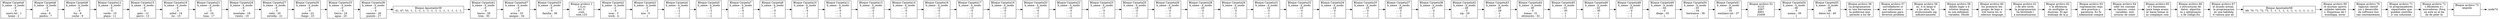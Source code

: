 strict digraph G {
        node [shape=plaintext]
		rankdir=LR;
		node1[shape=record label="Bloque Carpeta0\nb_name : b_inodo\n . : 0\n .. : 0\n users.txt : 1\n home : 2\n"];
				node1 -> node2;
node2[shape=record label="Bloque Carpeta6\nb_name : b_inodo\n . : 0\n .. : 0\n casa : 6\n piedra : 7\n"];
				node2 -> node3;
node3[shape=record label="Bloque Carpeta9\nb_name : b_inodo\n . : 0\n .. : 0\n luz : 8\n coche : 9\n"];
				node3 -> node4;
node4[shape=record label="Bloque Carpeta12\nb_name : b_inodo\n . : 0\n .. : 0\n verde : 10\n playa : 11\n"];
				node4 -> node5;
node5[shape=record label="Bloque Carpeta15\nb_name : b_inodo\n . : 0\n .. : 0\n gato : 12\n perro : 13\n"];
				node5 -> node6;
node6[shape=record label="Bloque Carpeta18\nb_name : b_inodo\n . : 0\n .. : 0\n arbol : 14\n rio : 15\n"];
				node6 -> node7;
node7[shape=record label="Bloque Carpeta21\nb_name : b_inodo\n . : 0\n .. : 0\n sol : 16\n luna : 17\n"];
				node7 -> node8;
node8[shape=record label="Bloque Carpeta24\nb_name : b_inodo\n . : 0\n .. : 0\n montaña : 18\n viento : 19\n"];
				node8 -> node9;
node9[shape=record label="Bloque Carpeta27\nb_name : b_inodo\n . : 0\n .. : 0\n cielo : 20\n estrella : 21\n"];
				node9 -> node10;
node10[shape=record label="Bloque Carpeta30\nb_name : b_inodo\n . : 0\n .. : 0\n nube : 22\n fuego : 23\n"];
				node10 -> node11;
node11[shape=record label="Bloque Carpeta33\nb_name : b_inodo\n . : 0\n .. : 0\n tierra : 24\n agua : 25\n"];
				node11 -> node12;
node12[shape=record label="Bloque Carpeta36\nb_name : b_inodo\n . : 0\n .. : 0\n camino : 26\n puente : 27\n"];
				node12 -> node13;
node13[shape=record label="Bloque Apuntador39\n
 41, 47, 53, -1, -1, -1,
 -1, -1, -1, -1, -1, -1,
 -1, -1, -1, -1,"];
			node14[shape=record label="Bloque Carpeta41\nb_name : b_inodo\n . : 0\n .. : 0\n barco : 28\n tren : 30\n"];
					node14 -> node15;
node15[shape=record label="Bloque Carpeta47\nb_name : b_inodo\n . : 0\n .. : 0\n avion : 33\n amigos : 34\n"];
					node15 -> node16;
node16[shape=record label="Bloque Carpeta53\nb_name : b_inodo\n . : 0\n .. : 0\n familia : 38\n - : -1\n"];
					node16 -> node17;
node13 -> node14;
node17[shape=record label="Bloque archivo 1\n1,G,ro\not
1,U\n,root,\nroot,123
"];
					node17 -> node18;
node18[shape=record label="Bloque Carpeta2\nb_name : b_inodo\n . : 2\n .. : 0\n usac : 3\n work : 4\n"];
				node18 -> node19;
node19[shape=record label="Bloque Carpeta3\nb_name : b_inodo\n . : 3\n .. : 2\n mia : 5\n - : -1\n"];
				node19 -> node20;
node20[shape=record label="Bloque Carpeta4\nb_name : b_inodo\n . : 4\n .. : 2\n - : -1\n - : -1\n"];
				node20 -> node21;
node21[shape=record label="Bloque Carpeta5\nb_name : b_inodo\n . : 5\n .. : 3\n - : -1\n - : -1\n"];
				node21 -> node22;
node22[shape=record label="Bloque Carpeta7\nb_name : b_inodo\n . : 6\n .. : 0\n - : -1\n - : -1\n"];
				node22 -> node23;
node23[shape=record label="Bloque Carpeta8\nb_name : b_inodo\n . : 7\n .. : 0\n - : -1\n - : -1\n"];
				node23 -> node24;
node24[shape=record label="Bloque Carpeta10\nb_name : b_inodo\n . : 8\n .. : 0\n - : -1\n - : -1\n"];
				node24 -> node25;
node25[shape=record label="Bloque Carpeta11\nb_name : b_inodo\n . : 9\n .. : 0\n - : -1\n - : -1\n"];
				node25 -> node26;
node26[shape=record label="Bloque Carpeta13\nb_name : b_inodo\n . : 10\n .. : 0\n - : -1\n - : -1\n"];
				node26 -> node27;
node27[shape=record label="Bloque Carpeta14\nb_name : b_inodo\n . : 11\n .. : 0\n - : -1\n - : -1\n"];
				node27 -> node28;
node28[shape=record label="Bloque Carpeta16\nb_name : b_inodo\n . : 12\n .. : 0\n - : -1\n - : -1\n"];
				node28 -> node29;
node29[shape=record label="Bloque Carpeta17\nb_name : b_inodo\n . : 13\n .. : 0\n - : -1\n - : -1\n"];
				node29 -> node30;
node30[shape=record label="Bloque Carpeta19\nb_name : b_inodo\n . : 14\n .. : 0\n - : -1\n - : -1\n"];
				node30 -> node31;
node31[shape=record label="Bloque Carpeta20\nb_name : b_inodo\n . : 15\n .. : 0\n - : -1\n - : -1\n"];
				node31 -> node32;
node32[shape=record label="Bloque Carpeta22\nb_name : b_inodo\n . : 16\n .. : 0\n - : -1\n - : -1\n"];
				node32 -> node33;
node33[shape=record label="Bloque Carpeta23\nb_name : b_inodo\n . : 17\n .. : 0\n - : -1\n - : -1\n"];
				node33 -> node34;
node34[shape=record label="Bloque Carpeta25\nb_name : b_inodo\n . : 18\n .. : 0\n - : -1\n - : -1\n"];
				node34 -> node35;
node35[shape=record label="Bloque Carpeta26\nb_name : b_inodo\n . : 19\n .. : 0\n - : -1\n - : -1\n"];
				node35 -> node36;
node36[shape=record label="Bloque Carpeta28\nb_name : b_inodo\n . : 20\n .. : 0\n - : -1\n - : -1\n"];
				node36 -> node37;
node37[shape=record label="Bloque Carpeta29\nb_name : b_inodo\n . : 21\n .. : 0\n - : -1\n - : -1\n"];
				node37 -> node38;
node38[shape=record label="Bloque Carpeta31\nb_name : b_inodo\n . : 22\n .. : 0\n - : -1\n - : -1\n"];
				node38 -> node39;
node39[shape=record label="Bloque Carpeta32\nb_name : b_inodo\n . : 23\n .. : 0\n - : -1\n - : -1\n"];
				node39 -> node40;
node40[shape=record label="Bloque Carpeta34\nb_name : b_inodo\n . : 24\n .. : 0\n - : -1\n - : -1\n"];
				node40 -> node41;
node41[shape=record label="Bloque Carpeta35\nb_name : b_inodo\n . : 25\n .. : 0\n - : -1\n - : -1\n"];
				node41 -> node42;
node42[shape=record label="Bloque Carpeta37\nb_name : b_inodo\n . : 26\n .. : 0\n - : -1\n - : -1\n"];
				node42 -> node43;
node43[shape=record label="Bloque Carpeta38\nb_name : b_inodo\n . : 27\n .. : 0\n - : -1\n - : -1\n"];
				node43 -> node44;
node44[shape=record label="Bloque Carpeta42\nb_name : b_inodo\n . : 28\n .. : 0\n sip : 29\n - : -1\n"];
				node44 -> node45;
node45[shape=record label="Bloque Carpeta43\nb_name : b_inodo\n . : 29\n .. : 28\n - : -1\n - : -1\n"];
				node45 -> node46;
node46[shape=record label="Bloque Carpeta44\nb_name : b_inodo\n . : 30\n .. : 0\n tomas : 31\n eltrencito : 32\n"];
				node46 -> node47;
node47[shape=record label="Bloque Carpeta45\nb_name : b_inodo\n . : 31\n .. : 30\n - : -1\n - : -1\n"];
				node47 -> node48;
node48[shape=record label="Bloque Carpeta46\nb_name : b_inodo\n . : 32\n .. : 30\n - : -1\n - : -1\n"];
				node48 -> node49;
node49[shape=record label="Bloque Carpeta48\nb_name : b_inodo\n . : 33\n .. : 0\n - : -1\n - : -1\n"];
				node49 -> node50;
node50[shape=record label="Bloque Carpeta49\nb_name : b_inodo\n . : 34\n .. : 0\n diego : 35\n - : -1\n"];
				node50 -> node51;
node51[shape=record label="Bloque Carpeta50\nb_name : b_inodo\n . : 35\n .. : 34\n hermanos : 36\n - : -1\n"];
				node51 -> node52;
node52[shape=record label="Bloque Carpeta51\nb_name : b_inodo\n . : 36\n .. : 35\n emiliano.txt : 37\n - : -1\n"];
				node52 -> node53;
node53[shape=record label="Bloque archivo 52\n0123\n4567\n8901\n23456"];
					node53 -> node54;
node54[shape=record label="Bloque Carpeta54\nb_name : b_inodo\n . : 38\n .. : 0\n mama : 39\n - : -1\n"];
				node54 -> node55;
node55[shape=record label="Bloque Carpeta55\nb_name : b_inodo\n . : 39\n .. : 38\n datos.txt : 40\n - : -1\n"];
				node55 -> node56;
node56[shape=record label="Bloque archivo 56\nLa programacion \nes una herramien\nta poderosa que \npermite a los de"];
					node56 -> node57;
node57[shape=record label="Bloque archivo 57\nsarrolladores cr\near soluciones i\nnnovadoras para \ndiversos problem"];
					node57 -> node58;
node58[shape=record label="Bloque archivo 58\nas. A lo largo d\ne los años, ha \nevolucionado sig\nnificativamente,"];
					node58 -> node59;
node59[shape=record label="Bloque archivo 59\n dando lugar a d\nistintos lenguaj\nes con enfoques \nvariados. Desde "];
					node59 -> node60;
node60[shape=record label="Bloque archivo 60\nlos primeros len\nguajes de bajo n\nivel hasta los m\nodernos lenguaje"];
					node60 -> node61;
node61[shape=record label="Bloque archivo 61\ns de alto nivel,\n la programacion\n ha facilitado l\na automatizacion"];
					node61 -> node62;
node62[shape=record label="Bloque archivo 62\n y la eficiencia\n en multiples in\ndustrias. El apr\nendizaje de la p"];
					node62 -> node63;
node63[shape=record label="Bloque archivo 63\nrogramacion requ\niere practica y \npaciencia. Es fu\nndamental compre"];
					node63 -> node64;
node64[shape=record label="Bloque archivo 64\nnder los concept\nos basicos, como\n variables, estr\nucturas de contr"];
					node64 -> node65;
node65[shape=record label="Bloque archivo 65\nol y funciones, \npara luego avanz\nar hacia temas m\nas complejos com"];
					node65 -> node66;
node66[shape=record label="Bloque archivo 66\no estructuras de\n datos, algoritm\nos y optimizacio\nn de codigo.
En "];
					node66 -> node67;
node67[shape=record label="Bloque archivo 67\nel mundo actual,\n la programacion\n es una habilida\nd valiosa que ab"];
					node67 -> node68;
node68[shape=record label="Bloque Apuntador68\n
 69, 70, 71, 72, 73, -1,
 -1, -1, -1, -1, -1, -1,
 -1, -1, -1, -1,"];
			node68 -> node69;
node69[shape=record label="Bloque archivo 69\nre muchas oportu\nnidades laborale\ns. Empresas de t\necnologia, inves"];
					node69 -> node70;
node70[shape=record label="Bloque archivo 70\ntigacion cientif\nica y desarrollo\n de software bus\ncan constantemen"];
					node70 -> node71;
node71[shape=record label="Bloque archivo 71\nte programadores\n capacitados que\n puedan contribu\nir con solucione"];
					node71 -> node72;
node72[shape=record label="Bloque archivo 72\ns eficientes e i\nnnovadoras. Porq\nue este es el ba\nile de piter la "];
					node72 -> node73;
node73[shape=record label="Bloque archivo 73\nanguila
\n\n\n"];
					node73 -> node74;
}